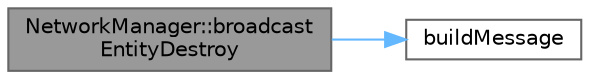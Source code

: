 digraph "NetworkManager::broadcastEntityDestroy"
{
 // LATEX_PDF_SIZE
  bgcolor="transparent";
  edge [fontname=Helvetica,fontsize=10,labelfontname=Helvetica,labelfontsize=10];
  node [fontname=Helvetica,fontsize=10,shape=box,height=0.2,width=0.4];
  rankdir="LR";
  Node1 [id="Node000001",label="NetworkManager::broadcast\lEntityDestroy",height=0.2,width=0.4,color="gray40", fillcolor="grey60", style="filled", fontcolor="black",tooltip="Broadcasts a destroy entity message using the specified type and id."];
  Node1 -> Node2 [id="edge1_Node000001_Node000002",color="steelblue1",style="solid",tooltip=" "];
  Node2 [id="Node000002",label="buildMessage",height=0.2,width=0.4,color="grey40", fillcolor="white", style="filled",URL="$NetworkManager_8hpp.html#a29a7b4409c813acfea4a9cc13da92a7f",tooltip="Builds a message from a type and payload."];
}
